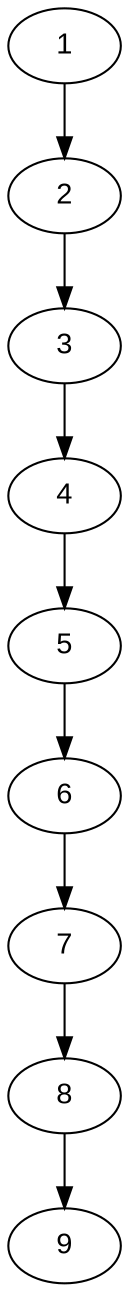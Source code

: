 digraph BST {
node [fontname="Arial"];
1 [label="1"];
2 [label="2"];
3 [label="3"];
4 [label="4"];
5 [label="5"];
6 [label="6"];
7 [label="7"];
8 [label="8"];
9 [label="9"];
8 -> { 9 };
7 -> { 8 };
6 -> { 7 };
5 -> { 6 };
4 -> { 5 };
3 -> { 4 };
2 -> { 3 };
1 -> { 2 };

}